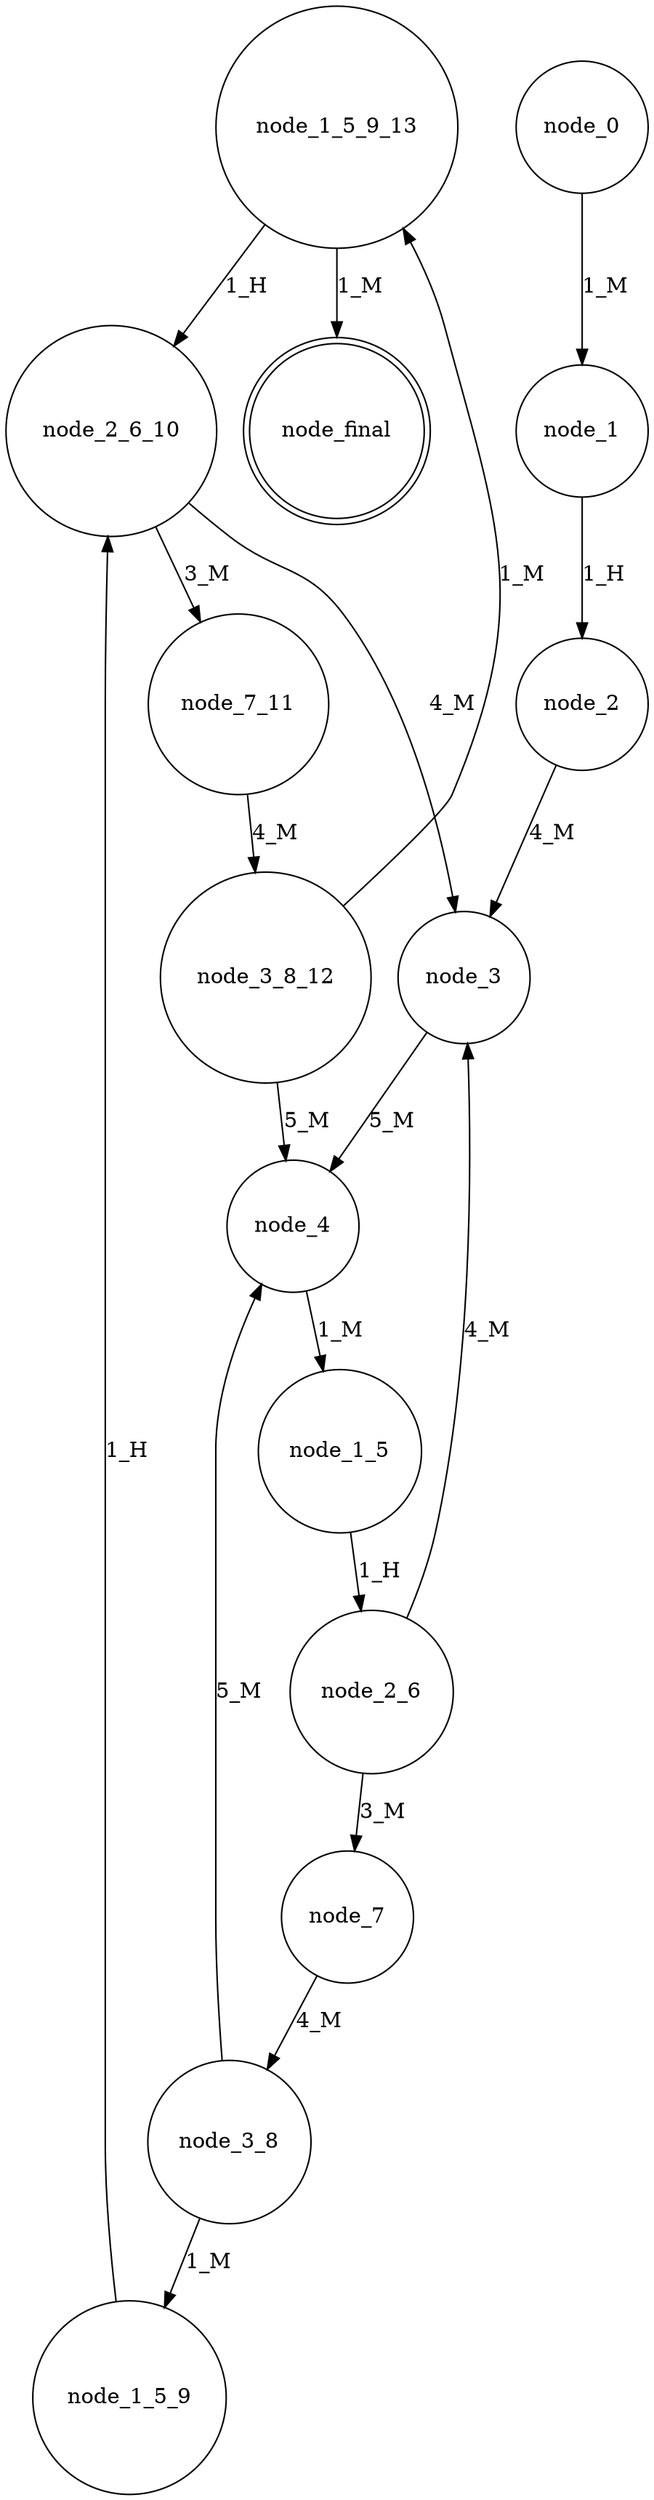digraph automaton {
  node [shape = doublecircle]; node_final;
  node [shape = circle]
  node_0 -> node_1 [label="1_M"]
  node_1 -> node_2 [label="1_H"]
  node_1_5 -> node_2_6 [label="1_H"]
  node_1_5_9 -> node_2_6_10 [label="1_H"]
  node_1_5_9_13 -> node_2_6_10 [label="1_H"]
  node_1_5_9_13 -> node_final [label="1_M"]
  node_2 -> node_3 [label="4_M"]
  node_2_6 -> node_7 [label="3_M"]
  node_2_6 -> node_3 [label="4_M"]
  node_2_6_10 -> node_7_11 [label="3_M"]
  node_2_6_10 -> node_3 [label="4_M"]
  node_3 -> node_4 [label="5_M"]
  node_3_8 -> node_1_5_9 [label="1_M"]
  node_3_8 -> node_4 [label="5_M"]
  node_3_8_12 -> node_1_5_9_13 [label="1_M"]
  node_3_8_12 -> node_4 [label="5_M"]
  node_4 -> node_1_5 [label="1_M"]
  node_7 -> node_3_8 [label="4_M"]
  node_7_11 -> node_3_8_12 [label="4_M"]
}
